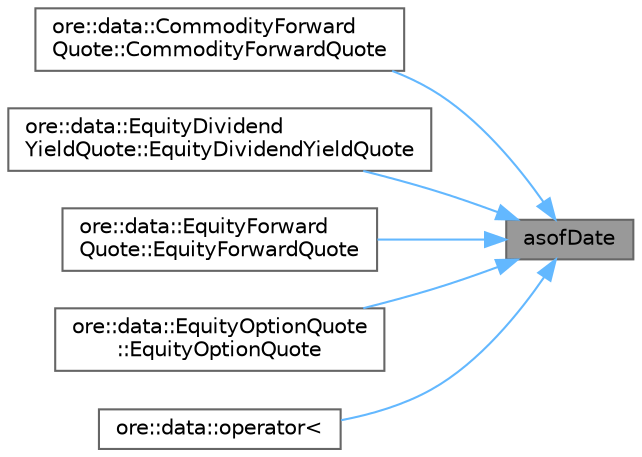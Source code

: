 digraph "asofDate"
{
 // INTERACTIVE_SVG=YES
 // LATEX_PDF_SIZE
  bgcolor="transparent";
  edge [fontname=Helvetica,fontsize=10,labelfontname=Helvetica,labelfontsize=10];
  node [fontname=Helvetica,fontsize=10,shape=box,height=0.2,width=0.4];
  rankdir="RL";
  Node1 [label="asofDate",height=0.2,width=0.4,color="gray40", fillcolor="grey60", style="filled", fontcolor="black",tooltip=" "];
  Node1 -> Node2 [dir="back",color="steelblue1",style="solid"];
  Node2 [label="ore::data::CommodityForward\lQuote::CommodityForwardQuote",height=0.2,width=0.4,color="grey40", fillcolor="white", style="filled",URL="$classore_1_1data_1_1_commodity_forward_quote.html#a940974694b88a5c80402d9f986cde969",tooltip="Date based commodity forward constructor."];
  Node1 -> Node3 [dir="back",color="steelblue1",style="solid"];
  Node3 [label="ore::data::EquityDividend\lYieldQuote::EquityDividendYieldQuote",height=0.2,width=0.4,color="grey40", fillcolor="white", style="filled",URL="$classore_1_1data_1_1_equity_dividend_yield_quote.html#a12860515e7525081cf19cc69a93b2f9f",tooltip="Constructor."];
  Node1 -> Node4 [dir="back",color="steelblue1",style="solid"];
  Node4 [label="ore::data::EquityForward\lQuote::EquityForwardQuote",height=0.2,width=0.4,color="grey40", fillcolor="white", style="filled",URL="$classore_1_1data_1_1_equity_forward_quote.html#a8ca459e6b6e501a024c532f5bf061a29",tooltip="Constructor."];
  Node1 -> Node5 [dir="back",color="steelblue1",style="solid"];
  Node5 [label="ore::data::EquityOptionQuote\l::EquityOptionQuote",height=0.2,width=0.4,color="grey40", fillcolor="white", style="filled",URL="$classore_1_1data_1_1_equity_option_quote.html#a9e12e5ff88de580354aff65ae688f9ce",tooltip="Constructor."];
  Node1 -> Node6 [dir="back",color="steelblue1",style="solid"];
  Node6 [label="ore::data::operator\<",height=0.2,width=0.4,color="grey40", fillcolor="white", style="filled",URL="$namespaceore_1_1data.html#ac5e82228d34f6b6ef8ec96705d952756",tooltip=" "];
}
